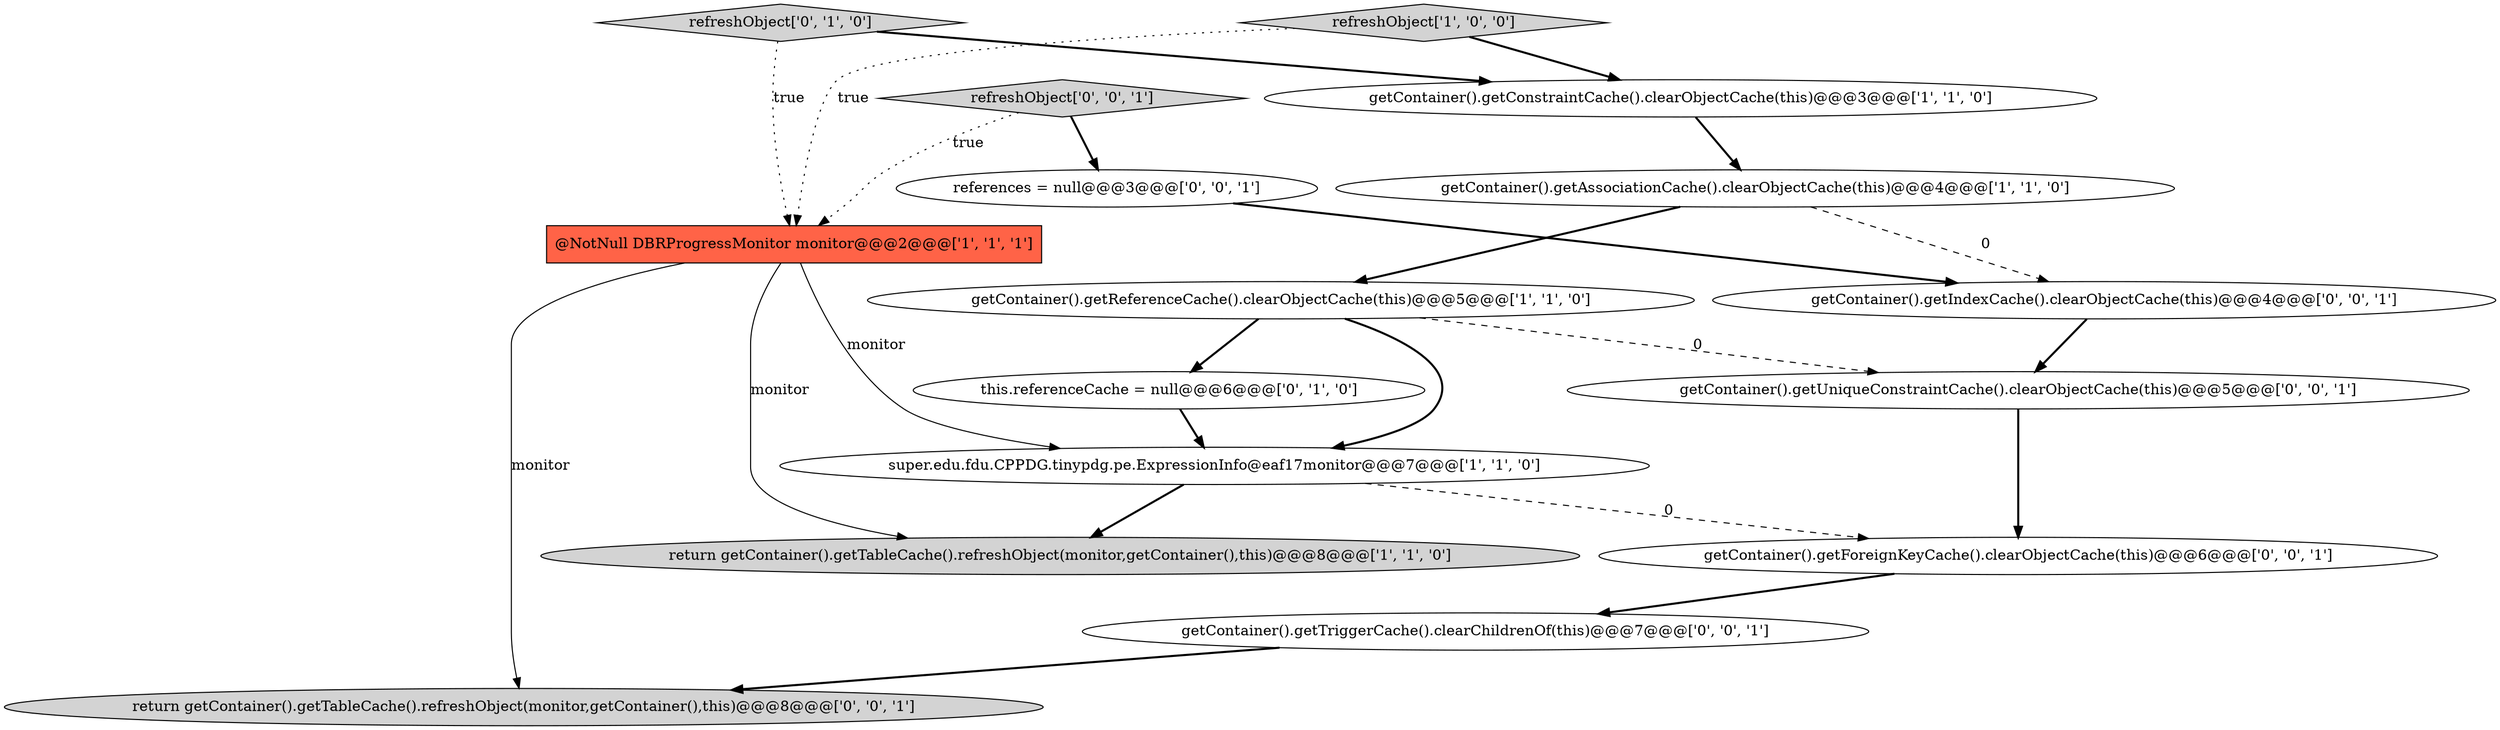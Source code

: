 digraph {
5 [style = filled, label = "refreshObject['1', '0', '0']", fillcolor = lightgray, shape = diamond image = "AAA0AAABBB1BBB"];
8 [style = filled, label = "refreshObject['0', '1', '0']", fillcolor = lightgray, shape = diamond image = "AAA0AAABBB2BBB"];
13 [style = filled, label = "return getContainer().getTableCache().refreshObject(monitor,getContainer(),this)@@@8@@@['0', '0', '1']", fillcolor = lightgray, shape = ellipse image = "AAA0AAABBB3BBB"];
6 [style = filled, label = "@NotNull DBRProgressMonitor monitor@@@2@@@['1', '1', '1']", fillcolor = tomato, shape = box image = "AAA0AAABBB1BBB"];
0 [style = filled, label = "getContainer().getReferenceCache().clearObjectCache(this)@@@5@@@['1', '1', '0']", fillcolor = white, shape = ellipse image = "AAA0AAABBB1BBB"];
11 [style = filled, label = "getContainer().getForeignKeyCache().clearObjectCache(this)@@@6@@@['0', '0', '1']", fillcolor = white, shape = ellipse image = "AAA0AAABBB3BBB"];
15 [style = filled, label = "getContainer().getIndexCache().clearObjectCache(this)@@@4@@@['0', '0', '1']", fillcolor = white, shape = ellipse image = "AAA0AAABBB3BBB"];
9 [style = filled, label = "references = null@@@3@@@['0', '0', '1']", fillcolor = white, shape = ellipse image = "AAA0AAABBB3BBB"];
10 [style = filled, label = "getContainer().getUniqueConstraintCache().clearObjectCache(this)@@@5@@@['0', '0', '1']", fillcolor = white, shape = ellipse image = "AAA0AAABBB3BBB"];
14 [style = filled, label = "refreshObject['0', '0', '1']", fillcolor = lightgray, shape = diamond image = "AAA0AAABBB3BBB"];
2 [style = filled, label = "getContainer().getAssociationCache().clearObjectCache(this)@@@4@@@['1', '1', '0']", fillcolor = white, shape = ellipse image = "AAA0AAABBB1BBB"];
12 [style = filled, label = "getContainer().getTriggerCache().clearChildrenOf(this)@@@7@@@['0', '0', '1']", fillcolor = white, shape = ellipse image = "AAA0AAABBB3BBB"];
7 [style = filled, label = "this.referenceCache = null@@@6@@@['0', '1', '0']", fillcolor = white, shape = ellipse image = "AAA1AAABBB2BBB"];
3 [style = filled, label = "super.edu.fdu.CPPDG.tinypdg.pe.ExpressionInfo@eaf17monitor@@@7@@@['1', '1', '0']", fillcolor = white, shape = ellipse image = "AAA0AAABBB1BBB"];
1 [style = filled, label = "getContainer().getConstraintCache().clearObjectCache(this)@@@3@@@['1', '1', '0']", fillcolor = white, shape = ellipse image = "AAA0AAABBB1BBB"];
4 [style = filled, label = "return getContainer().getTableCache().refreshObject(monitor,getContainer(),this)@@@8@@@['1', '1', '0']", fillcolor = lightgray, shape = ellipse image = "AAA0AAABBB1BBB"];
11->12 [style = bold, label=""];
0->7 [style = bold, label=""];
5->1 [style = bold, label=""];
8->6 [style = dotted, label="true"];
9->15 [style = bold, label=""];
0->10 [style = dashed, label="0"];
3->11 [style = dashed, label="0"];
14->9 [style = bold, label=""];
10->11 [style = bold, label=""];
0->3 [style = bold, label=""];
2->15 [style = dashed, label="0"];
12->13 [style = bold, label=""];
14->6 [style = dotted, label="true"];
8->1 [style = bold, label=""];
7->3 [style = bold, label=""];
5->6 [style = dotted, label="true"];
6->3 [style = solid, label="monitor"];
2->0 [style = bold, label=""];
6->4 [style = solid, label="monitor"];
15->10 [style = bold, label=""];
1->2 [style = bold, label=""];
3->4 [style = bold, label=""];
6->13 [style = solid, label="monitor"];
}
